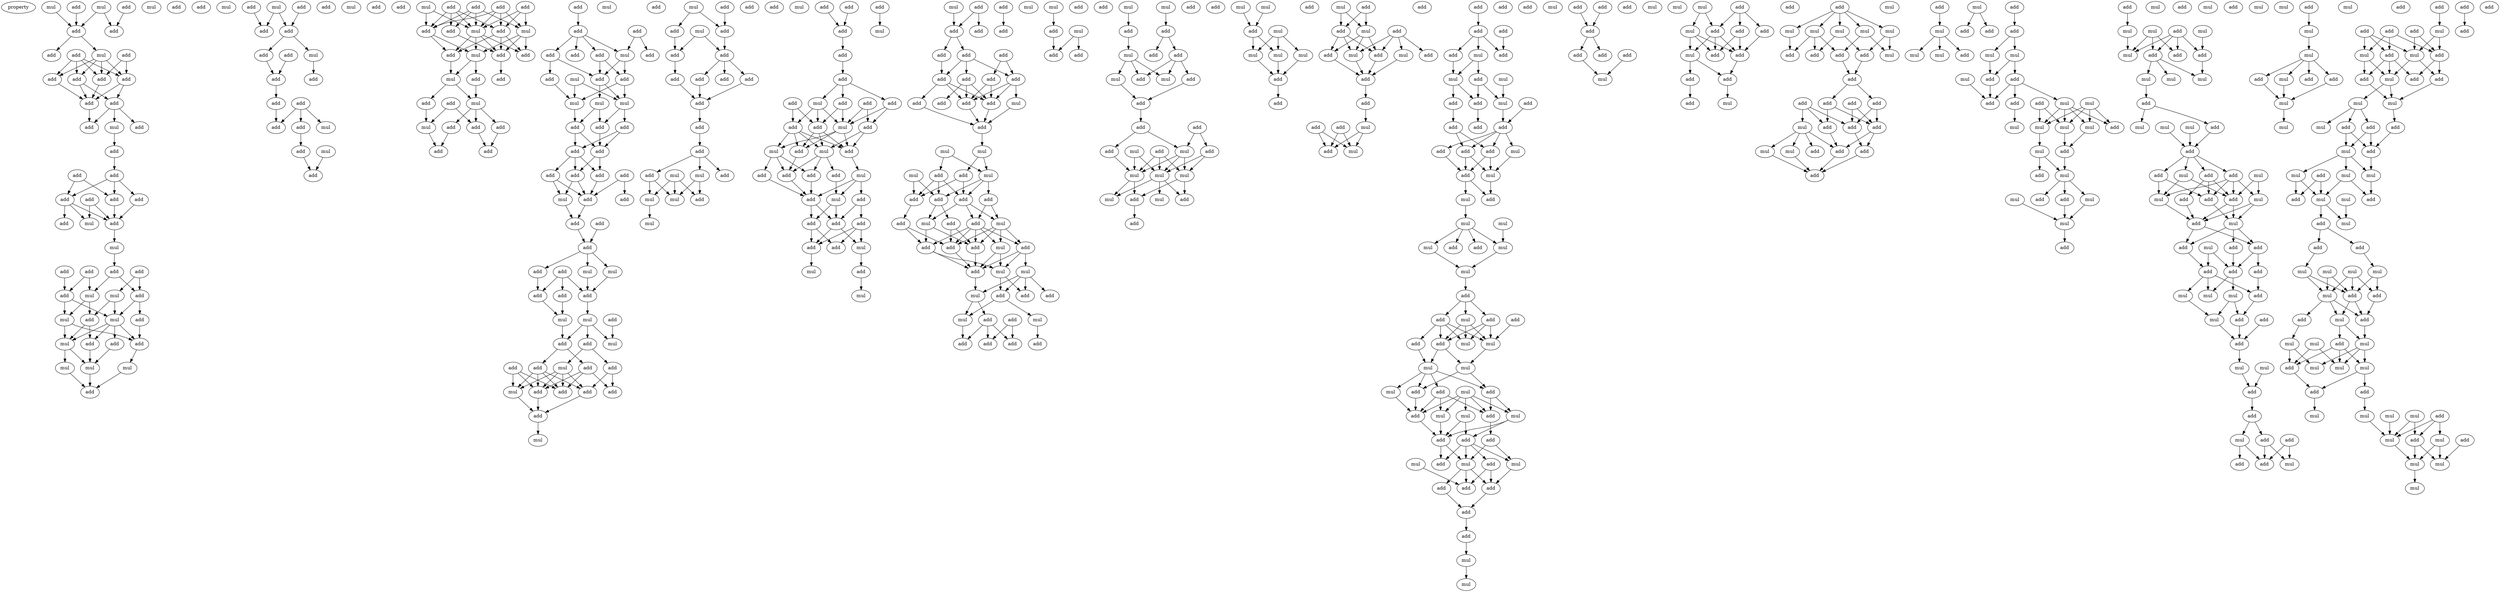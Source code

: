 digraph {
    node [fontcolor=black]
    property [mul=2,lf=1.5]
    0 [ label = mul ];
    1 [ label = mul ];
    2 [ label = mul ];
    3 [ label = add ];
    4 [ label = add ];
    5 [ label = add ];
    6 [ label = add ];
    7 [ label = add ];
    8 [ label = add ];
    9 [ label = add ];
    10 [ label = mul ];
    11 [ label = add ];
    12 [ label = add ];
    13 [ label = add ];
    14 [ label = add ];
    15 [ label = add ];
    16 [ label = add ];
    17 [ label = add ];
    18 [ label = add ];
    19 [ label = add ];
    20 [ label = mul ];
    21 [ label = add ];
    22 [ label = add ];
    23 [ label = add ];
    24 [ label = add ];
    25 [ label = mul ];
    26 [ label = add ];
    27 [ label = add ];
    28 [ label = add ];
    29 [ label = add ];
    30 [ label = add ];
    31 [ label = add ];
    32 [ label = mul ];
    33 [ label = mul ];
    34 [ label = add ];
    35 [ label = add ];
    36 [ label = add ];
    37 [ label = add ];
    38 [ label = mul ];
    39 [ label = mul ];
    40 [ label = add ];
    41 [ label = add ];
    42 [ label = mul ];
    43 [ label = mul ];
    44 [ label = add ];
    45 [ label = add ];
    46 [ label = add ];
    47 [ label = add ];
    48 [ label = add ];
    49 [ label = mul ];
    50 [ label = mul ];
    51 [ label = mul ];
    52 [ label = mul ];
    53 [ label = add ];
    54 [ label = add ];
    55 [ label = add ];
    56 [ label = mul ];
    57 [ label = add ];
    58 [ label = add ];
    59 [ label = add ];
    60 [ label = mul ];
    61 [ label = add ];
    62 [ label = add ];
    63 [ label = mul ];
    64 [ label = add ];
    65 [ label = add ];
    66 [ label = add ];
    67 [ label = add ];
    68 [ label = add ];
    69 [ label = mul ];
    70 [ label = add ];
    71 [ label = add ];
    72 [ label = add ];
    73 [ label = mul ];
    74 [ label = add ];
    75 [ label = add ];
    76 [ label = mul ];
    77 [ label = add ];
    78 [ label = add ];
    79 [ label = add ];
    80 [ label = add ];
    81 [ label = mul ];
    82 [ label = add ];
    83 [ label = add ];
    84 [ label = add ];
    85 [ label = mul ];
    86 [ label = add ];
    87 [ label = add ];
    88 [ label = add ];
    89 [ label = mul ];
    90 [ label = add ];
    91 [ label = add ];
    92 [ label = mul ];
    93 [ label = add ];
    94 [ label = add ];
    95 [ label = mul ];
    96 [ label = mul ];
    97 [ label = add ];
    98 [ label = add ];
    99 [ label = add ];
    100 [ label = add ];
    101 [ label = add ];
    102 [ label = add ];
    103 [ label = add ];
    104 [ label = add ];
    105 [ label = add ];
    106 [ label = add ];
    107 [ label = add ];
    108 [ label = add ];
    109 [ label = mul ];
    110 [ label = add ];
    111 [ label = add ];
    112 [ label = mul ];
    113 [ label = add ];
    114 [ label = mul ];
    115 [ label = mul ];
    116 [ label = mul ];
    117 [ label = add ];
    118 [ label = add ];
    119 [ label = add ];
    120 [ label = add ];
    121 [ label = add ];
    122 [ label = add ];
    123 [ label = add ];
    124 [ label = add ];
    125 [ label = add ];
    126 [ label = add ];
    127 [ label = add ];
    128 [ label = mul ];
    129 [ label = add ];
    130 [ label = add ];
    131 [ label = add ];
    132 [ label = add ];
    133 [ label = add ];
    134 [ label = mul ];
    135 [ label = mul ];
    136 [ label = mul ];
    137 [ label = add ];
    138 [ label = add ];
    139 [ label = add ];
    140 [ label = mul ];
    141 [ label = add ];
    142 [ label = mul ];
    143 [ label = add ];
    144 [ label = add ];
    145 [ label = mul ];
    146 [ label = mul ];
    147 [ label = add ];
    148 [ label = add ];
    149 [ label = add ];
    150 [ label = add ];
    151 [ label = add ];
    152 [ label = mul ];
    153 [ label = add ];
    154 [ label = add ];
    155 [ label = add ];
    156 [ label = add ];
    157 [ label = add ];
    158 [ label = mul ];
    159 [ label = mul ];
    160 [ label = add ];
    161 [ label = add ];
    162 [ label = add ];
    163 [ label = add ];
    164 [ label = mul ];
    165 [ label = add ];
    166 [ label = add ];
    167 [ label = add ];
    168 [ label = add ];
    169 [ label = add ];
    170 [ label = add ];
    171 [ label = add ];
    172 [ label = add ];
    173 [ label = add ];
    174 [ label = add ];
    175 [ label = add ];
    176 [ label = add ];
    177 [ label = mul ];
    178 [ label = mul ];
    179 [ label = mul ];
    180 [ label = mul ];
    181 [ label = add ];
    182 [ label = mul ];
    183 [ label = mul ];
    184 [ label = add ];
    185 [ label = add ];
    186 [ label = add ];
    187 [ label = add ];
    188 [ label = mul ];
    189 [ label = add ];
    190 [ label = add ];
    191 [ label = add ];
    192 [ label = mul ];
    193 [ label = add ];
    194 [ label = add ];
    195 [ label = add ];
    196 [ label = add ];
    197 [ label = add ];
    198 [ label = add ];
    199 [ label = mul ];
    200 [ label = add ];
    201 [ label = mul ];
    202 [ label = mul ];
    203 [ label = add ];
    204 [ label = add ];
    205 [ label = add ];
    206 [ label = add ];
    207 [ label = mul ];
    208 [ label = add ];
    209 [ label = mul ];
    210 [ label = add ];
    211 [ label = add ];
    212 [ label = add ];
    213 [ label = add ];
    214 [ label = add ];
    215 [ label = add ];
    216 [ label = mul ];
    217 [ label = add ];
    218 [ label = add ];
    219 [ label = mul ];
    220 [ label = mul ];
    221 [ label = mul ];
    222 [ label = add ];
    223 [ label = add ];
    224 [ label = add ];
    225 [ label = add ];
    226 [ label = add ];
    227 [ label = add ];
    228 [ label = add ];
    229 [ label = add ];
    230 [ label = add ];
    231 [ label = add ];
    232 [ label = add ];
    233 [ label = add ];
    234 [ label = add ];
    235 [ label = mul ];
    236 [ label = add ];
    237 [ label = add ];
    238 [ label = add ];
    239 [ label = add ];
    240 [ label = mul ];
    241 [ label = mul ];
    242 [ label = add ];
    243 [ label = mul ];
    244 [ label = mul ];
    245 [ label = add ];
    246 [ label = add ];
    247 [ label = add ];
    248 [ label = add ];
    249 [ label = add ];
    250 [ label = add ];
    251 [ label = mul ];
    252 [ label = mul ];
    253 [ label = add ];
    254 [ label = add ];
    255 [ label = add ];
    256 [ label = add ];
    257 [ label = mul ];
    258 [ label = add ];
    259 [ label = add ];
    260 [ label = add ];
    261 [ label = mul ];
    262 [ label = mul ];
    263 [ label = add ];
    264 [ label = add ];
    265 [ label = add ];
    266 [ label = mul ];
    267 [ label = mul ];
    268 [ label = add ];
    269 [ label = mul ];
    270 [ label = add ];
    271 [ label = add ];
    272 [ label = add ];
    273 [ label = add ];
    274 [ label = add ];
    275 [ label = mul ];
    276 [ label = mul ];
    277 [ label = add ];
    278 [ label = add ];
    279 [ label = mul ];
    280 [ label = add ];
    281 [ label = add ];
    282 [ label = add ];
    283 [ label = mul ];
    284 [ label = add ];
    285 [ label = mul ];
    286 [ label = add ];
    287 [ label = add ];
    288 [ label = mul ];
    289 [ label = add ];
    290 [ label = add ];
    291 [ label = add ];
    292 [ label = add ];
    293 [ label = mul ];
    294 [ label = mul ];
    295 [ label = add ];
    296 [ label = add ];
    297 [ label = add ];
    298 [ label = add ];
    299 [ label = add ];
    300 [ label = mul ];
    301 [ label = mul ];
    302 [ label = add ];
    303 [ label = mul ];
    304 [ label = mul ];
    305 [ label = mul ];
    306 [ label = add ];
    307 [ label = mul ];
    308 [ label = add ];
    309 [ label = mul ];
    310 [ label = add ];
    311 [ label = add ];
    312 [ label = mul ];
    313 [ label = mul ];
    314 [ label = add ];
    315 [ label = mul ];
    316 [ label = mul ];
    317 [ label = mul ];
    318 [ label = mul ];
    319 [ label = add ];
    320 [ label = add ];
    321 [ label = mul ];
    322 [ label = add ];
    323 [ label = add ];
    324 [ label = add ];
    325 [ label = mul ];
    326 [ label = add ];
    327 [ label = add ];
    328 [ label = add ];
    329 [ label = add ];
    330 [ label = mul ];
    331 [ label = mul ];
    332 [ label = add ];
    333 [ label = add ];
    334 [ label = add ];
    335 [ label = add ];
    336 [ label = add ];
    337 [ label = mul ];
    338 [ label = add ];
    339 [ label = mul ];
    340 [ label = add ];
    341 [ label = add ];
    342 [ label = add ];
    343 [ label = add ];
    344 [ label = add ];
    345 [ label = mul ];
    346 [ label = mul ];
    347 [ label = add ];
    348 [ label = mul ];
    349 [ label = mul ];
    350 [ label = add ];
    351 [ label = add ];
    352 [ label = add ];
    353 [ label = add ];
    354 [ label = add ];
    355 [ label = add ];
    356 [ label = mul ];
    357 [ label = add ];
    358 [ label = add ];
    359 [ label = add ];
    360 [ label = add ];
    361 [ label = add ];
    362 [ label = mul ];
    363 [ label = add ];
    364 [ label = mul ];
    365 [ label = mul ];
    366 [ label = mul ];
    367 [ label = add ];
    368 [ label = mul ];
    369 [ label = mul ];
    370 [ label = add ];
    371 [ label = mul ];
    372 [ label = add ];
    373 [ label = add ];
    374 [ label = add ];
    375 [ label = add ];
    376 [ label = mul ];
    377 [ label = add ];
    378 [ label = mul ];
    379 [ label = add ];
    380 [ label = add ];
    381 [ label = mul ];
    382 [ label = mul ];
    383 [ label = mul ];
    384 [ label = mul ];
    385 [ label = mul ];
    386 [ label = add ];
    387 [ label = add ];
    388 [ label = add ];
    389 [ label = add ];
    390 [ label = add ];
    391 [ label = mul ];
    392 [ label = mul ];
    393 [ label = mul ];
    394 [ label = add ];
    395 [ label = add ];
    396 [ label = add ];
    397 [ label = mul ];
    398 [ label = mul ];
    399 [ label = mul ];
    400 [ label = add ];
    401 [ label = add ];
    402 [ label = add ];
    403 [ label = add ];
    404 [ label = add ];
    405 [ label = add ];
    406 [ label = mul ];
    407 [ label = add ];
    408 [ label = mul ];
    409 [ label = mul ];
    410 [ label = add ];
    411 [ label = add ];
    412 [ label = add ];
    413 [ label = add ];
    414 [ label = add ];
    415 [ label = add ];
    416 [ label = mul ];
    417 [ label = add ];
    418 [ label = mul ];
    419 [ label = mul ];
    420 [ label = mul ];
    421 [ label = add ];
    422 [ label = add ];
    423 [ label = mul ];
    424 [ label = add ];
    425 [ label = add ];
    426 [ label = add ];
    427 [ label = mul ];
    428 [ label = add ];
    429 [ label = add ];
    430 [ label = add ];
    431 [ label = add ];
    432 [ label = add ];
    433 [ label = mul ];
    434 [ label = add ];
    435 [ label = mul ];
    436 [ label = mul ];
    437 [ label = mul ];
    438 [ label = mul ];
    439 [ label = mul ];
    440 [ label = add ];
    441 [ label = add ];
    442 [ label = mul ];
    443 [ label = add ];
    444 [ label = add ];
    445 [ label = add ];
    446 [ label = add ];
    447 [ label = add ];
    448 [ label = add ];
    449 [ label = add ];
    450 [ label = add ];
    451 [ label = add ];
    452 [ label = mul ];
    453 [ label = add ];
    454 [ label = add ];
    455 [ label = add ];
    456 [ label = add ];
    457 [ label = mul ];
    458 [ label = mul ];
    459 [ label = add ];
    460 [ label = mul ];
    461 [ label = add ];
    462 [ label = mul ];
    463 [ label = mul ];
    464 [ label = mul ];
    465 [ label = add ];
    466 [ label = mul ];
    467 [ label = add ];
    468 [ label = add ];
    469 [ label = add ];
    470 [ label = add ];
    471 [ label = mul ];
    472 [ label = mul ];
    473 [ label = add ];
    474 [ label = add ];
    475 [ label = mul ];
    476 [ label = add ];
    477 [ label = mul ];
    478 [ label = mul ];
    479 [ label = add ];
    480 [ label = add ];
    481 [ label = mul ];
    482 [ label = mul ];
    483 [ label = mul ];
    484 [ label = mul ];
    485 [ label = add ];
    486 [ label = add ];
    487 [ label = mul ];
    488 [ label = add ];
    489 [ label = mul ];
    490 [ label = add ];
    491 [ label = add ];
    492 [ label = mul ];
    493 [ label = mul ];
    494 [ label = mul ];
    495 [ label = add ];
    496 [ label = add ];
    497 [ label = mul ];
    498 [ label = mul ];
    499 [ label = mul ];
    500 [ label = add ];
    501 [ label = add ];
    502 [ label = mul ];
    503 [ label = add ];
    504 [ label = add ];
    505 [ label = mul ];
    506 [ label = mul ];
    507 [ label = mul ];
    508 [ label = mul ];
    509 [ label = add ];
    510 [ label = mul ];
    511 [ label = mul ];
    512 [ label = add ];
    513 [ label = add ];
    514 [ label = mul ];
    515 [ label = add ];
    516 [ label = add ];
    517 [ label = mul ];
    518 [ label = mul ];
    519 [ label = add ];
    520 [ label = add ];
    521 [ label = add ];
    522 [ label = mul ];
    523 [ label = add ];
    524 [ label = mul ];
    525 [ label = add ];
    526 [ label = mul ];
    527 [ label = add ];
    528 [ label = add ];
    529 [ label = add ];
    530 [ label = add ];
    531 [ label = mul ];
    532 [ label = add ];
    533 [ label = add ];
    534 [ label = add ];
    535 [ label = mul ];
    536 [ label = add ];
    537 [ label = mul ];
    538 [ label = mul ];
    539 [ label = mul ];
    540 [ label = mul ];
    541 [ label = add ];
    542 [ label = add ];
    543 [ label = add ];
    544 [ label = add ];
    545 [ label = mul ];
    546 [ label = mul ];
    547 [ label = mul ];
    548 [ label = mul ];
    549 [ label = add ];
    550 [ label = add ];
    551 [ label = add ];
    552 [ label = mul ];
    553 [ label = add ];
    554 [ label = mul ];
    555 [ label = add ];
    556 [ label = add ];
    557 [ label = add ];
    558 [ label = mul ];
    559 [ label = mul ];
    560 [ label = mul ];
    561 [ label = add ];
    562 [ label = add ];
    563 [ label = mul ];
    564 [ label = add ];
    565 [ label = add ];
    566 [ label = mul ];
    567 [ label = mul ];
    568 [ label = add ];
    569 [ label = add ];
    570 [ label = add ];
    571 [ label = add ];
    572 [ label = mul ];
    573 [ label = mul ];
    574 [ label = mul ];
    575 [ label = add ];
    576 [ label = add ];
    577 [ label = add ];
    578 [ label = add ];
    579 [ label = add ];
    580 [ label = mul ];
    581 [ label = mul ];
    582 [ label = mul ];
    583 [ label = add ];
    584 [ label = add ];
    585 [ label = add ];
    586 [ label = add ];
    587 [ label = mul ];
    588 [ label = add ];
    589 [ label = add ];
    590 [ label = mul ];
    591 [ label = mul ];
    592 [ label = add ];
    593 [ label = mul ];
    594 [ label = mul ];
    595 [ label = mul ];
    596 [ label = add ];
    597 [ label = add ];
    598 [ label = mul ];
    599 [ label = add ];
    600 [ label = mul ];
    601 [ label = add ];
    602 [ label = add ];
    603 [ label = mul ];
    604 [ label = mul ];
    605 [ label = mul ];
    606 [ label = mul ];
    607 [ label = mul ];
    608 [ label = add ];
    609 [ label = add ];
    610 [ label = add ];
    611 [ label = mul ];
    612 [ label = add ];
    613 [ label = mul ];
    614 [ label = add ];
    615 [ label = mul ];
    616 [ label = mul ];
    617 [ label = mul ];
    618 [ label = mul ];
    619 [ label = add ];
    620 [ label = mul ];
    621 [ label = add ];
    622 [ label = add ];
    623 [ label = mul ];
    624 [ label = add ];
    625 [ label = mul ];
    626 [ label = mul ];
    627 [ label = mul ];
    628 [ label = add ];
    629 [ label = add ];
    630 [ label = mul ];
    631 [ label = mul ];
    632 [ label = mul ];
    633 [ label = mul ];
    634 [ label = add ];
    635 [ label = mul ];
    0 -> 6 [ name = 0 ];
    1 -> 5 [ name = 1 ];
    1 -> 6 [ name = 2 ];
    3 -> 6 [ name = 3 ];
    4 -> 5 [ name = 4 ];
    6 -> 9 [ name = 5 ];
    6 -> 10 [ name = 6 ];
    7 -> 11 [ name = 7 ];
    7 -> 15 [ name = 8 ];
    8 -> 11 [ name = 9 ];
    8 -> 12 [ name = 10 ];
    8 -> 14 [ name = 11 ];
    8 -> 15 [ name = 12 ];
    10 -> 11 [ name = 13 ];
    10 -> 12 [ name = 14 ];
    10 -> 14 [ name = 15 ];
    10 -> 15 [ name = 16 ];
    11 -> 16 [ name = 17 ];
    11 -> 18 [ name = 18 ];
    12 -> 16 [ name = 19 ];
    14 -> 16 [ name = 20 ];
    14 -> 18 [ name = 21 ];
    15 -> 16 [ name = 22 ];
    16 -> 21 [ name = 23 ];
    18 -> 19 [ name = 24 ];
    18 -> 20 [ name = 25 ];
    18 -> 21 [ name = 26 ];
    20 -> 22 [ name = 27 ];
    22 -> 24 [ name = 28 ];
    23 -> 26 [ name = 29 ];
    23 -> 28 [ name = 30 ];
    24 -> 26 [ name = 31 ];
    24 -> 28 [ name = 32 ];
    24 -> 29 [ name = 33 ];
    26 -> 30 [ name = 34 ];
    26 -> 31 [ name = 35 ];
    26 -> 32 [ name = 36 ];
    27 -> 30 [ name = 37 ];
    27 -> 32 [ name = 38 ];
    28 -> 30 [ name = 39 ];
    29 -> 30 [ name = 40 ];
    30 -> 33 [ name = 41 ];
    33 -> 36 [ name = 42 ];
    34 -> 38 [ name = 43 ];
    34 -> 40 [ name = 44 ];
    35 -> 41 [ name = 45 ];
    36 -> 39 [ name = 46 ];
    36 -> 40 [ name = 47 ];
    37 -> 39 [ name = 48 ];
    37 -> 41 [ name = 49 ];
    38 -> 43 [ name = 50 ];
    38 -> 45 [ name = 51 ];
    39 -> 42 [ name = 52 ];
    39 -> 45 [ name = 53 ];
    40 -> 43 [ name = 54 ];
    40 -> 44 [ name = 55 ];
    41 -> 42 [ name = 56 ];
    41 -> 43 [ name = 57 ];
    42 -> 46 [ name = 58 ];
    42 -> 49 [ name = 59 ];
    43 -> 46 [ name = 60 ];
    43 -> 47 [ name = 61 ];
    43 -> 48 [ name = 62 ];
    43 -> 49 [ name = 63 ];
    44 -> 46 [ name = 64 ];
    45 -> 48 [ name = 65 ];
    45 -> 49 [ name = 66 ];
    46 -> 51 [ name = 67 ];
    47 -> 52 [ name = 68 ];
    48 -> 52 [ name = 69 ];
    49 -> 50 [ name = 70 ];
    49 -> 52 [ name = 71 ];
    50 -> 53 [ name = 72 ];
    51 -> 53 [ name = 73 ];
    52 -> 53 [ name = 74 ];
    54 -> 59 [ name = 75 ];
    56 -> 58 [ name = 76 ];
    56 -> 59 [ name = 77 ];
    57 -> 58 [ name = 78 ];
    58 -> 62 [ name = 79 ];
    58 -> 63 [ name = 80 ];
    61 -> 65 [ name = 81 ];
    62 -> 65 [ name = 82 ];
    63 -> 64 [ name = 83 ];
    65 -> 67 [ name = 84 ];
    66 -> 68 [ name = 85 ];
    66 -> 69 [ name = 86 ];
    66 -> 70 [ name = 87 ];
    67 -> 70 [ name = 88 ];
    68 -> 72 [ name = 89 ];
    72 -> 74 [ name = 90 ];
    73 -> 74 [ name = 91 ];
    76 -> 84 [ name = 92 ];
    76 -> 85 [ name = 93 ];
    77 -> 81 [ name = 94 ];
    77 -> 83 [ name = 95 ];
    77 -> 84 [ name = 96 ];
    77 -> 85 [ name = 97 ];
    78 -> 82 [ name = 98 ];
    78 -> 83 [ name = 99 ];
    78 -> 84 [ name = 100 ];
    78 -> 85 [ name = 101 ];
    79 -> 81 [ name = 102 ];
    79 -> 83 [ name = 103 ];
    79 -> 85 [ name = 104 ];
    80 -> 81 [ name = 105 ];
    80 -> 82 [ name = 106 ];
    80 -> 84 [ name = 107 ];
    80 -> 85 [ name = 108 ];
    81 -> 86 [ name = 109 ];
    81 -> 88 [ name = 110 ];
    81 -> 89 [ name = 111 ];
    82 -> 86 [ name = 112 ];
    83 -> 86 [ name = 113 ];
    83 -> 87 [ name = 114 ];
    83 -> 88 [ name = 115 ];
    84 -> 87 [ name = 116 ];
    84 -> 89 [ name = 117 ];
    85 -> 86 [ name = 118 ];
    85 -> 87 [ name = 119 ];
    85 -> 88 [ name = 120 ];
    85 -> 89 [ name = 121 ];
    86 -> 91 [ name = 122 ];
    87 -> 92 [ name = 123 ];
    89 -> 90 [ name = 124 ];
    89 -> 92 [ name = 125 ];
    90 -> 95 [ name = 126 ];
    92 -> 93 [ name = 127 ];
    92 -> 95 [ name = 128 ];
    93 -> 96 [ name = 129 ];
    94 -> 96 [ name = 130 ];
    94 -> 98 [ name = 131 ];
    95 -> 97 [ name = 132 ];
    95 -> 98 [ name = 133 ];
    95 -> 99 [ name = 134 ];
    96 -> 101 [ name = 135 ];
    97 -> 101 [ name = 136 ];
    98 -> 100 [ name = 137 ];
    99 -> 100 [ name = 138 ];
    102 -> 104 [ name = 139 ];
    103 -> 105 [ name = 140 ];
    103 -> 109 [ name = 141 ];
    104 -> 106 [ name = 142 ];
    104 -> 107 [ name = 143 ];
    104 -> 108 [ name = 144 ];
    104 -> 109 [ name = 145 ];
    106 -> 111 [ name = 146 ];
    106 -> 113 [ name = 147 ];
    107 -> 110 [ name = 148 ];
    107 -> 113 [ name = 149 ];
    109 -> 111 [ name = 150 ];
    109 -> 113 [ name = 151 ];
    110 -> 114 [ name = 152 ];
    111 -> 114 [ name = 153 ];
    111 -> 115 [ name = 154 ];
    112 -> 114 [ name = 155 ];
    112 -> 115 [ name = 156 ];
    113 -> 115 [ name = 157 ];
    113 -> 116 [ name = 158 ];
    114 -> 119 [ name = 159 ];
    115 -> 117 [ name = 160 ];
    115 -> 118 [ name = 161 ];
    116 -> 118 [ name = 162 ];
    116 -> 119 [ name = 163 ];
    117 -> 120 [ name = 164 ];
    117 -> 121 [ name = 165 ];
    118 -> 121 [ name = 166 ];
    119 -> 120 [ name = 167 ];
    119 -> 121 [ name = 168 ];
    120 -> 122 [ name = 169 ];
    120 -> 123 [ name = 170 ];
    120 -> 125 [ name = 171 ];
    121 -> 122 [ name = 172 ];
    121 -> 123 [ name = 173 ];
    122 -> 126 [ name = 174 ];
    123 -> 126 [ name = 175 ];
    123 -> 128 [ name = 176 ];
    124 -> 126 [ name = 177 ];
    124 -> 127 [ name = 178 ];
    125 -> 126 [ name = 179 ];
    125 -> 128 [ name = 180 ];
    126 -> 129 [ name = 181 ];
    128 -> 129 [ name = 182 ];
    129 -> 131 [ name = 183 ];
    130 -> 131 [ name = 184 ];
    131 -> 132 [ name = 185 ];
    131 -> 134 [ name = 186 ];
    131 -> 135 [ name = 187 ];
    132 -> 137 [ name = 188 ];
    133 -> 137 [ name = 189 ];
    133 -> 138 [ name = 190 ];
    133 -> 139 [ name = 191 ];
    134 -> 138 [ name = 192 ];
    135 -> 138 [ name = 193 ];
    137 -> 142 [ name = 194 ];
    138 -> 140 [ name = 195 ];
    139 -> 142 [ name = 196 ];
    140 -> 143 [ name = 197 ];
    140 -> 144 [ name = 198 ];
    140 -> 145 [ name = 199 ];
    141 -> 145 [ name = 200 ];
    142 -> 144 [ name = 201 ];
    143 -> 146 [ name = 202 ];
    143 -> 149 [ name = 203 ];
    144 -> 147 [ name = 204 ];
    144 -> 150 [ name = 205 ];
    146 -> 151 [ name = 206 ];
    146 -> 152 [ name = 207 ];
    146 -> 153 [ name = 208 ];
    146 -> 154 [ name = 209 ];
    147 -> 153 [ name = 210 ];
    147 -> 154 [ name = 211 ];
    147 -> 155 [ name = 212 ];
    148 -> 152 [ name = 213 ];
    148 -> 153 [ name = 214 ];
    148 -> 154 [ name = 215 ];
    149 -> 151 [ name = 216 ];
    149 -> 155 [ name = 217 ];
    150 -> 151 [ name = 218 ];
    150 -> 152 [ name = 219 ];
    150 -> 153 [ name = 220 ];
    150 -> 154 [ name = 221 ];
    151 -> 156 [ name = 222 ];
    152 -> 156 [ name = 223 ];
    154 -> 156 [ name = 224 ];
    156 -> 158 [ name = 225 ];
    159 -> 162 [ name = 226 ];
    159 -> 163 [ name = 227 ];
    160 -> 163 [ name = 228 ];
    162 -> 166 [ name = 229 ];
    163 -> 165 [ name = 230 ];
    164 -> 165 [ name = 231 ];
    164 -> 166 [ name = 232 ];
    165 -> 167 [ name = 233 ];
    165 -> 169 [ name = 234 ];
    165 -> 170 [ name = 235 ];
    166 -> 168 [ name = 236 ];
    167 -> 171 [ name = 237 ];
    168 -> 171 [ name = 238 ];
    169 -> 171 [ name = 239 ];
    171 -> 173 [ name = 240 ];
    173 -> 174 [ name = 241 ];
    174 -> 175 [ name = 242 ];
    174 -> 176 [ name = 243 ];
    174 -> 179 [ name = 244 ];
    175 -> 180 [ name = 245 ];
    175 -> 182 [ name = 246 ];
    177 -> 180 [ name = 247 ];
    177 -> 181 [ name = 248 ];
    177 -> 182 [ name = 249 ];
    179 -> 181 [ name = 250 ];
    179 -> 182 [ name = 251 ];
    180 -> 183 [ name = 252 ];
    184 -> 187 [ name = 253 ];
    185 -> 188 [ name = 254 ];
    186 -> 187 [ name = 255 ];
    187 -> 189 [ name = 256 ];
    189 -> 190 [ name = 257 ];
    190 -> 192 [ name = 258 ];
    190 -> 194 [ name = 259 ];
    190 -> 195 [ name = 260 ];
    191 -> 196 [ name = 261 ];
    191 -> 197 [ name = 262 ];
    192 -> 196 [ name = 263 ];
    192 -> 197 [ name = 264 ];
    192 -> 199 [ name = 265 ];
    193 -> 198 [ name = 266 ];
    193 -> 199 [ name = 267 ];
    194 -> 198 [ name = 268 ];
    194 -> 199 [ name = 269 ];
    195 -> 196 [ name = 270 ];
    195 -> 199 [ name = 271 ];
    196 -> 200 [ name = 272 ];
    196 -> 202 [ name = 273 ];
    196 -> 203 [ name = 274 ];
    197 -> 200 [ name = 275 ];
    197 -> 201 [ name = 276 ];
    197 -> 202 [ name = 277 ];
    197 -> 203 [ name = 278 ];
    198 -> 202 [ name = 279 ];
    198 -> 203 [ name = 280 ];
    199 -> 200 [ name = 281 ];
    199 -> 201 [ name = 282 ];
    199 -> 203 [ name = 283 ];
    200 -> 205 [ name = 284 ];
    201 -> 204 [ name = 285 ];
    201 -> 205 [ name = 286 ];
    201 -> 206 [ name = 287 ];
    202 -> 204 [ name = 288 ];
    202 -> 205 [ name = 289 ];
    202 -> 208 [ name = 290 ];
    203 -> 207 [ name = 291 ];
    204 -> 211 [ name = 292 ];
    205 -> 211 [ name = 293 ];
    206 -> 211 [ name = 294 ];
    207 -> 209 [ name = 295 ];
    207 -> 210 [ name = 296 ];
    207 -> 211 [ name = 297 ];
    208 -> 209 [ name = 298 ];
    209 -> 212 [ name = 299 ];
    209 -> 213 [ name = 300 ];
    210 -> 212 [ name = 301 ];
    210 -> 214 [ name = 302 ];
    211 -> 212 [ name = 303 ];
    211 -> 213 [ name = 304 ];
    212 -> 216 [ name = 305 ];
    212 -> 217 [ name = 306 ];
    213 -> 215 [ name = 307 ];
    213 -> 217 [ name = 308 ];
    214 -> 215 [ name = 309 ];
    214 -> 216 [ name = 310 ];
    214 -> 217 [ name = 311 ];
    216 -> 218 [ name = 312 ];
    217 -> 219 [ name = 313 ];
    218 -> 220 [ name = 314 ];
    221 -> 226 [ name = 315 ];
    222 -> 224 [ name = 316 ];
    222 -> 226 [ name = 317 ];
    223 -> 225 [ name = 318 ];
    226 -> 227 [ name = 319 ];
    226 -> 228 [ name = 320 ];
    227 -> 231 [ name = 321 ];
    227 -> 232 [ name = 322 ];
    227 -> 233 [ name = 323 ];
    228 -> 231 [ name = 324 ];
    229 -> 230 [ name = 325 ];
    229 -> 233 [ name = 326 ];
    230 -> 234 [ name = 327 ];
    230 -> 238 [ name = 328 ];
    231 -> 234 [ name = 329 ];
    231 -> 237 [ name = 330 ];
    231 -> 238 [ name = 331 ];
    232 -> 234 [ name = 332 ];
    232 -> 236 [ name = 333 ];
    232 -> 238 [ name = 334 ];
    233 -> 234 [ name = 335 ];
    233 -> 235 [ name = 336 ];
    233 -> 238 [ name = 337 ];
    234 -> 239 [ name = 338 ];
    235 -> 239 [ name = 339 ];
    237 -> 239 [ name = 340 ];
    238 -> 239 [ name = 341 ];
    239 -> 240 [ name = 342 ];
    240 -> 243 [ name = 343 ];
    240 -> 245 [ name = 344 ];
    241 -> 242 [ name = 345 ];
    241 -> 243 [ name = 346 ];
    242 -> 246 [ name = 347 ];
    242 -> 247 [ name = 348 ];
    242 -> 249 [ name = 349 ];
    243 -> 247 [ name = 350 ];
    243 -> 248 [ name = 351 ];
    243 -> 249 [ name = 352 ];
    244 -> 246 [ name = 353 ];
    244 -> 247 [ name = 354 ];
    245 -> 246 [ name = 355 ];
    245 -> 249 [ name = 356 ];
    246 -> 250 [ name = 357 ];
    247 -> 252 [ name = 358 ];
    247 -> 253 [ name = 359 ];
    248 -> 251 [ name = 360 ];
    248 -> 254 [ name = 361 ];
    249 -> 251 [ name = 362 ];
    249 -> 252 [ name = 363 ];
    249 -> 254 [ name = 364 ];
    250 -> 255 [ name = 365 ];
    250 -> 258 [ name = 366 ];
    251 -> 255 [ name = 367 ];
    251 -> 256 [ name = 368 ];
    251 -> 257 [ name = 369 ];
    251 -> 259 [ name = 370 ];
    252 -> 256 [ name = 371 ];
    252 -> 258 [ name = 372 ];
    253 -> 255 [ name = 373 ];
    253 -> 256 [ name = 374 ];
    254 -> 255 [ name = 375 ];
    254 -> 256 [ name = 376 ];
    254 -> 257 [ name = 377 ];
    254 -> 258 [ name = 378 ];
    254 -> 259 [ name = 379 ];
    255 -> 260 [ name = 380 ];
    256 -> 260 [ name = 381 ];
    257 -> 260 [ name = 382 ];
    257 -> 261 [ name = 383 ];
    258 -> 260 [ name = 384 ];
    258 -> 261 [ name = 385 ];
    259 -> 260 [ name = 386 ];
    259 -> 261 [ name = 387 ];
    259 -> 262 [ name = 388 ];
    260 -> 266 [ name = 389 ];
    261 -> 263 [ name = 390 ];
    261 -> 264 [ name = 391 ];
    262 -> 263 [ name = 392 ];
    262 -> 264 [ name = 393 ];
    262 -> 265 [ name = 394 ];
    262 -> 266 [ name = 395 ];
    264 -> 267 [ name = 396 ];
    264 -> 269 [ name = 397 ];
    266 -> 268 [ name = 398 ];
    266 -> 269 [ name = 399 ];
    267 -> 271 [ name = 400 ];
    268 -> 272 [ name = 401 ];
    268 -> 273 [ name = 402 ];
    268 -> 274 [ name = 403 ];
    269 -> 273 [ name = 404 ];
    270 -> 272 [ name = 405 ];
    270 -> 274 [ name = 406 ];
    276 -> 278 [ name = 407 ];
    278 -> 281 [ name = 408 ];
    279 -> 280 [ name = 409 ];
    279 -> 281 [ name = 410 ];
    283 -> 286 [ name = 411 ];
    285 -> 287 [ name = 412 ];
    286 -> 288 [ name = 413 ];
    287 -> 289 [ name = 414 ];
    287 -> 290 [ name = 415 ];
    288 -> 292 [ name = 416 ];
    288 -> 293 [ name = 417 ];
    288 -> 294 [ name = 418 ];
    290 -> 291 [ name = 419 ];
    290 -> 292 [ name = 420 ];
    290 -> 294 [ name = 421 ];
    291 -> 295 [ name = 422 ];
    293 -> 295 [ name = 423 ];
    295 -> 296 [ name = 424 ];
    296 -> 298 [ name = 425 ];
    296 -> 301 [ name = 426 ];
    297 -> 299 [ name = 427 ];
    297 -> 301 [ name = 428 ];
    298 -> 303 [ name = 429 ];
    299 -> 304 [ name = 430 ];
    299 -> 305 [ name = 431 ];
    300 -> 303 [ name = 432 ];
    300 -> 304 [ name = 433 ];
    301 -> 303 [ name = 434 ];
    301 -> 304 [ name = 435 ];
    301 -> 305 [ name = 436 ];
    302 -> 303 [ name = 437 ];
    302 -> 304 [ name = 438 ];
    302 -> 305 [ name = 439 ];
    303 -> 307 [ name = 440 ];
    303 -> 310 [ name = 441 ];
    304 -> 307 [ name = 442 ];
    304 -> 308 [ name = 443 ];
    304 -> 309 [ name = 444 ];
    305 -> 308 [ name = 445 ];
    305 -> 310 [ name = 446 ];
    310 -> 311 [ name = 447 ];
    312 -> 314 [ name = 448 ];
    313 -> 314 [ name = 449 ];
    314 -> 316 [ name = 450 ];
    314 -> 317 [ name = 451 ];
    315 -> 316 [ name = 452 ];
    315 -> 317 [ name = 453 ];
    315 -> 318 [ name = 454 ];
    316 -> 320 [ name = 455 ];
    317 -> 320 [ name = 456 ];
    318 -> 320 [ name = 457 ];
    320 -> 322 [ name = 458 ];
    321 -> 324 [ name = 459 ];
    321 -> 325 [ name = 460 ];
    323 -> 324 [ name = 461 ];
    323 -> 325 [ name = 462 ];
    324 -> 327 [ name = 463 ];
    324 -> 328 [ name = 464 ];
    324 -> 330 [ name = 465 ];
    325 -> 327 [ name = 466 ];
    325 -> 328 [ name = 467 ];
    325 -> 330 [ name = 468 ];
    326 -> 328 [ name = 469 ];
    326 -> 329 [ name = 470 ];
    326 -> 330 [ name = 471 ];
    326 -> 331 [ name = 472 ];
    327 -> 332 [ name = 473 ];
    328 -> 332 [ name = 474 ];
    330 -> 332 [ name = 475 ];
    331 -> 332 [ name = 476 ];
    332 -> 333 [ name = 477 ];
    333 -> 337 [ name = 478 ];
    334 -> 338 [ name = 479 ];
    334 -> 339 [ name = 480 ];
    335 -> 338 [ name = 481 ];
    335 -> 339 [ name = 482 ];
    337 -> 338 [ name = 483 ];
    337 -> 339 [ name = 484 ];
    340 -> 341 [ name = 485 ];
    341 -> 343 [ name = 486 ];
    341 -> 344 [ name = 487 ];
    341 -> 345 [ name = 488 ];
    342 -> 344 [ name = 489 ];
    343 -> 348 [ name = 490 ];
    345 -> 347 [ name = 491 ];
    345 -> 348 [ name = 492 ];
    346 -> 349 [ name = 493 ];
    347 -> 349 [ name = 494 ];
    347 -> 352 [ name = 495 ];
    348 -> 350 [ name = 496 ];
    348 -> 352 [ name = 497 ];
    349 -> 355 [ name = 498 ];
    350 -> 354 [ name = 499 ];
    351 -> 355 [ name = 500 ];
    352 -> 353 [ name = 501 ];
    354 -> 357 [ name = 502 ];
    354 -> 359 [ name = 503 ];
    355 -> 356 [ name = 504 ];
    355 -> 357 [ name = 505 ];
    355 -> 359 [ name = 506 ];
    355 -> 360 [ name = 507 ];
    356 -> 362 [ name = 508 ];
    357 -> 361 [ name = 509 ];
    357 -> 362 [ name = 510 ];
    359 -> 361 [ name = 511 ];
    359 -> 362 [ name = 512 ];
    360 -> 361 [ name = 513 ];
    361 -> 363 [ name = 514 ];
    361 -> 364 [ name = 515 ];
    362 -> 363 [ name = 516 ];
    364 -> 365 [ name = 517 ];
    365 -> 367 [ name = 518 ];
    365 -> 368 [ name = 519 ];
    365 -> 369 [ name = 520 ];
    365 -> 370 [ name = 521 ];
    366 -> 369 [ name = 522 ];
    368 -> 371 [ name = 523 ];
    369 -> 371 [ name = 524 ];
    371 -> 373 [ name = 525 ];
    373 -> 374 [ name = 526 ];
    373 -> 375 [ name = 527 ];
    373 -> 376 [ name = 528 ];
    374 -> 378 [ name = 529 ];
    374 -> 379 [ name = 530 ];
    374 -> 380 [ name = 531 ];
    374 -> 381 [ name = 532 ];
    375 -> 378 [ name = 533 ];
    375 -> 380 [ name = 534 ];
    375 -> 381 [ name = 535 ];
    376 -> 378 [ name = 536 ];
    376 -> 380 [ name = 537 ];
    376 -> 381 [ name = 538 ];
    377 -> 378 [ name = 539 ];
    378 -> 383 [ name = 540 ];
    379 -> 382 [ name = 541 ];
    380 -> 382 [ name = 542 ];
    380 -> 383 [ name = 543 ];
    382 -> 384 [ name = 544 ];
    382 -> 386 [ name = 545 ];
    382 -> 387 [ name = 546 ];
    382 -> 388 [ name = 547 ];
    383 -> 387 [ name = 548 ];
    383 -> 388 [ name = 549 ];
    384 -> 389 [ name = 550 ];
    385 -> 389 [ name = 551 ];
    385 -> 390 [ name = 552 ];
    385 -> 391 [ name = 553 ];
    385 -> 392 [ name = 554 ];
    385 -> 393 [ name = 555 ];
    386 -> 389 [ name = 556 ];
    386 -> 390 [ name = 557 ];
    386 -> 392 [ name = 558 ];
    387 -> 390 [ name = 559 ];
    387 -> 391 [ name = 560 ];
    388 -> 389 [ name = 561 ];
    389 -> 394 [ name = 562 ];
    390 -> 395 [ name = 563 ];
    391 -> 394 [ name = 564 ];
    391 -> 396 [ name = 565 ];
    392 -> 394 [ name = 566 ];
    393 -> 394 [ name = 567 ];
    393 -> 396 [ name = 568 ];
    394 -> 399 [ name = 569 ];
    394 -> 401 [ name = 570 ];
    395 -> 397 [ name = 571 ];
    395 -> 399 [ name = 572 ];
    396 -> 397 [ name = 573 ];
    396 -> 399 [ name = 574 ];
    396 -> 400 [ name = 575 ];
    396 -> 401 [ name = 576 ];
    397 -> 403 [ name = 577 ];
    398 -> 404 [ name = 578 ];
    399 -> 402 [ name = 579 ];
    399 -> 403 [ name = 580 ];
    399 -> 404 [ name = 581 ];
    400 -> 403 [ name = 582 ];
    400 -> 404 [ name = 583 ];
    402 -> 405 [ name = 584 ];
    403 -> 405 [ name = 585 ];
    405 -> 407 [ name = 586 ];
    407 -> 408 [ name = 587 ];
    408 -> 409 [ name = 588 ];
    410 -> 413 [ name = 589 ];
    411 -> 413 [ name = 590 ];
    413 -> 414 [ name = 591 ];
    413 -> 415 [ name = 592 ];
    414 -> 418 [ name = 593 ];
    417 -> 418 [ name = 594 ];
    420 -> 423 [ name = 595 ];
    420 -> 424 [ name = 596 ];
    421 -> 422 [ name = 597 ];
    421 -> 424 [ name = 598 ];
    421 -> 425 [ name = 599 ];
    422 -> 428 [ name = 600 ];
    423 -> 426 [ name = 601 ];
    423 -> 427 [ name = 602 ];
    423 -> 428 [ name = 603 ];
    424 -> 426 [ name = 604 ];
    424 -> 427 [ name = 605 ];
    424 -> 428 [ name = 606 ];
    425 -> 426 [ name = 607 ];
    425 -> 428 [ name = 608 ];
    427 -> 429 [ name = 609 ];
    427 -> 430 [ name = 610 ];
    428 -> 429 [ name = 611 ];
    429 -> 433 [ name = 612 ];
    430 -> 432 [ name = 613 ];
    434 -> 435 [ name = 614 ];
    434 -> 436 [ name = 615 ];
    434 -> 437 [ name = 616 ];
    434 -> 438 [ name = 617 ];
    434 -> 439 [ name = 618 ];
    435 -> 440 [ name = 619 ];
    435 -> 441 [ name = 620 ];
    435 -> 444 [ name = 621 ];
    436 -> 440 [ name = 622 ];
    436 -> 443 [ name = 623 ];
    437 -> 444 [ name = 624 ];
    438 -> 442 [ name = 625 ];
    438 -> 443 [ name = 626 ];
    439 -> 441 [ name = 627 ];
    439 -> 442 [ name = 628 ];
    441 -> 445 [ name = 629 ];
    443 -> 445 [ name = 630 ];
    445 -> 446 [ name = 631 ];
    445 -> 449 [ name = 632 ];
    446 -> 450 [ name = 633 ];
    446 -> 451 [ name = 634 ];
    447 -> 450 [ name = 635 ];
    447 -> 451 [ name = 636 ];
    448 -> 450 [ name = 637 ];
    448 -> 452 [ name = 638 ];
    448 -> 453 [ name = 639 ];
    449 -> 451 [ name = 640 ];
    449 -> 453 [ name = 641 ];
    450 -> 456 [ name = 642 ];
    451 -> 454 [ name = 643 ];
    451 -> 456 [ name = 644 ];
    452 -> 454 [ name = 645 ];
    452 -> 455 [ name = 646 ];
    452 -> 457 [ name = 647 ];
    452 -> 458 [ name = 648 ];
    453 -> 454 [ name = 649 ];
    454 -> 459 [ name = 650 ];
    456 -> 459 [ name = 651 ];
    457 -> 459 [ name = 652 ];
    458 -> 459 [ name = 653 ];
    461 -> 462 [ name = 654 ];
    462 -> 463 [ name = 655 ];
    462 -> 464 [ name = 656 ];
    462 -> 465 [ name = 657 ];
    466 -> 467 [ name = 658 ];
    466 -> 469 [ name = 659 ];
    468 -> 470 [ name = 660 ];
    470 -> 471 [ name = 661 ];
    470 -> 472 [ name = 662 ];
    471 -> 474 [ name = 663 ];
    472 -> 473 [ name = 664 ];
    472 -> 474 [ name = 665 ];
    473 -> 476 [ name = 666 ];
    473 -> 477 [ name = 667 ];
    473 -> 480 [ name = 668 ];
    474 -> 480 [ name = 669 ];
    475 -> 480 [ name = 670 ];
    476 -> 484 [ name = 671 ];
    477 -> 481 [ name = 672 ];
    477 -> 482 [ name = 673 ];
    477 -> 483 [ name = 674 ];
    477 -> 485 [ name = 675 ];
    478 -> 481 [ name = 676 ];
    478 -> 482 [ name = 677 ];
    478 -> 483 [ name = 678 ];
    478 -> 485 [ name = 679 ];
    479 -> 481 [ name = 680 ];
    479 -> 482 [ name = 681 ];
    481 -> 487 [ name = 682 ];
    482 -> 486 [ name = 683 ];
    483 -> 486 [ name = 684 ];
    486 -> 489 [ name = 685 ];
    487 -> 488 [ name = 686 ];
    487 -> 489 [ name = 687 ];
    489 -> 490 [ name = 688 ];
    489 -> 491 [ name = 689 ];
    489 -> 492 [ name = 690 ];
    490 -> 494 [ name = 691 ];
    492 -> 494 [ name = 692 ];
    493 -> 494 [ name = 693 ];
    494 -> 496 [ name = 694 ];
    495 -> 497 [ name = 695 ];
    497 -> 502 [ name = 696 ];
    498 -> 501 [ name = 697 ];
    498 -> 502 [ name = 698 ];
    498 -> 503 [ name = 699 ];
    499 -> 504 [ name = 700 ];
    500 -> 501 [ name = 701 ];
    500 -> 502 [ name = 702 ];
    500 -> 503 [ name = 703 ];
    500 -> 504 [ name = 704 ];
    503 -> 505 [ name = 705 ];
    503 -> 506 [ name = 706 ];
    503 -> 508 [ name = 707 ];
    504 -> 506 [ name = 708 ];
    505 -> 509 [ name = 709 ];
    509 -> 511 [ name = 710 ];
    509 -> 512 [ name = 711 ];
    510 -> 515 [ name = 712 ];
    512 -> 515 [ name = 713 ];
    514 -> 515 [ name = 714 ];
    515 -> 516 [ name = 715 ];
    515 -> 517 [ name = 716 ];
    515 -> 519 [ name = 717 ];
    515 -> 520 [ name = 718 ];
    516 -> 521 [ name = 719 ];
    516 -> 522 [ name = 720 ];
    516 -> 523 [ name = 721 ];
    516 -> 524 [ name = 722 ];
    517 -> 523 [ name = 723 ];
    517 -> 524 [ name = 724 ];
    518 -> 522 [ name = 725 ];
    518 -> 523 [ name = 726 ];
    519 -> 521 [ name = 727 ];
    519 -> 523 [ name = 728 ];
    519 -> 525 [ name = 729 ];
    520 -> 521 [ name = 730 ];
    520 -> 524 [ name = 731 ];
    521 -> 526 [ name = 732 ];
    522 -> 526 [ name = 733 ];
    522 -> 527 [ name = 734 ];
    523 -> 526 [ name = 735 ];
    523 -> 527 [ name = 736 ];
    524 -> 527 [ name = 737 ];
    525 -> 527 [ name = 738 ];
    526 -> 528 [ name = 739 ];
    526 -> 529 [ name = 740 ];
    526 -> 530 [ name = 741 ];
    527 -> 529 [ name = 742 ];
    527 -> 530 [ name = 743 ];
    528 -> 534 [ name = 744 ];
    529 -> 533 [ name = 745 ];
    530 -> 532 [ name = 746 ];
    530 -> 534 [ name = 747 ];
    531 -> 533 [ name = 748 ];
    531 -> 534 [ name = 749 ];
    532 -> 536 [ name = 750 ];
    533 -> 536 [ name = 751 ];
    533 -> 538 [ name = 752 ];
    533 -> 539 [ name = 753 ];
    534 -> 535 [ name = 754 ];
    534 -> 538 [ name = 755 ];
    535 -> 540 [ name = 756 ];
    535 -> 542 [ name = 757 ];
    536 -> 542 [ name = 758 ];
    539 -> 540 [ name = 759 ];
    540 -> 543 [ name = 760 ];
    541 -> 543 [ name = 761 ];
    542 -> 543 [ name = 762 ];
    543 -> 545 [ name = 763 ];
    545 -> 549 [ name = 764 ];
    547 -> 549 [ name = 765 ];
    549 -> 550 [ name = 766 ];
    550 -> 552 [ name = 767 ];
    550 -> 555 [ name = 768 ];
    551 -> 558 [ name = 769 ];
    552 -> 556 [ name = 770 ];
    552 -> 557 [ name = 771 ];
    553 -> 556 [ name = 772 ];
    553 -> 559 [ name = 773 ];
    555 -> 556 [ name = 774 ];
    555 -> 559 [ name = 775 ];
    558 -> 560 [ name = 776 ];
    560 -> 561 [ name = 777 ];
    560 -> 563 [ name = 778 ];
    560 -> 564 [ name = 779 ];
    560 -> 565 [ name = 780 ];
    561 -> 566 [ name = 781 ];
    563 -> 566 [ name = 782 ];
    565 -> 566 [ name = 783 ];
    566 -> 567 [ name = 784 ];
    568 -> 572 [ name = 785 ];
    569 -> 573 [ name = 786 ];
    569 -> 574 [ name = 787 ];
    569 -> 575 [ name = 788 ];
    570 -> 573 [ name = 789 ];
    570 -> 576 [ name = 790 ];
    571 -> 574 [ name = 791 ];
    571 -> 575 [ name = 792 ];
    571 -> 576 [ name = 793 ];
    572 -> 573 [ name = 794 ];
    572 -> 576 [ name = 795 ];
    573 -> 577 [ name = 796 ];
    573 -> 580 [ name = 797 ];
    574 -> 579 [ name = 798 ];
    574 -> 580 [ name = 799 ];
    575 -> 578 [ name = 800 ];
    575 -> 579 [ name = 801 ];
    575 -> 580 [ name = 802 ];
    576 -> 577 [ name = 803 ];
    576 -> 578 [ name = 804 ];
    577 -> 582 [ name = 805 ];
    579 -> 582 [ name = 806 ];
    580 -> 581 [ name = 807 ];
    580 -> 582 [ name = 808 ];
    581 -> 584 [ name = 809 ];
    581 -> 586 [ name = 810 ];
    581 -> 587 [ name = 811 ];
    582 -> 585 [ name = 812 ];
    583 -> 588 [ name = 813 ];
    584 -> 589 [ name = 814 ];
    584 -> 590 [ name = 815 ];
    585 -> 589 [ name = 816 ];
    586 -> 589 [ name = 817 ];
    586 -> 590 [ name = 818 ];
    589 -> 591 [ name = 819 ];
    590 -> 591 [ name = 820 ];
    590 -> 593 [ name = 821 ];
    590 -> 594 [ name = 822 ];
    591 -> 597 [ name = 823 ];
    592 -> 596 [ name = 824 ];
    592 -> 598 [ name = 825 ];
    593 -> 597 [ name = 826 ];
    593 -> 598 [ name = 827 ];
    594 -> 596 [ name = 828 ];
    594 -> 598 [ name = 829 ];
    595 -> 600 [ name = 830 ];
    598 -> 599 [ name = 831 ];
    598 -> 600 [ name = 832 ];
    599 -> 601 [ name = 833 ];
    599 -> 602 [ name = 834 ];
    601 -> 606 [ name = 835 ];
    602 -> 603 [ name = 836 ];
    603 -> 607 [ name = 837 ];
    603 -> 609 [ name = 838 ];
    604 -> 607 [ name = 839 ];
    604 -> 608 [ name = 840 ];
    604 -> 609 [ name = 841 ];
    605 -> 607 [ name = 842 ];
    605 -> 609 [ name = 843 ];
    606 -> 608 [ name = 844 ];
    606 -> 609 [ name = 845 ];
    607 -> 610 [ name = 846 ];
    607 -> 611 [ name = 847 ];
    607 -> 612 [ name = 848 ];
    608 -> 610 [ name = 849 ];
    609 -> 610 [ name = 850 ];
    609 -> 611 [ name = 851 ];
    610 -> 615 [ name = 852 ];
    611 -> 614 [ name = 853 ];
    611 -> 615 [ name = 854 ];
    612 -> 613 [ name = 855 ];
    613 -> 618 [ name = 856 ];
    613 -> 619 [ name = 857 ];
    614 -> 617 [ name = 858 ];
    614 -> 619 [ name = 859 ];
    614 -> 620 [ name = 860 ];
    615 -> 617 [ name = 861 ];
    615 -> 618 [ name = 862 ];
    615 -> 620 [ name = 863 ];
    616 -> 617 [ name = 864 ];
    616 -> 619 [ name = 865 ];
    619 -> 622 [ name = 866 ];
    620 -> 621 [ name = 867 ];
    620 -> 622 [ name = 868 ];
    621 -> 626 [ name = 869 ];
    622 -> 627 [ name = 870 ];
    623 -> 628 [ name = 871 ];
    623 -> 630 [ name = 872 ];
    624 -> 628 [ name = 873 ];
    624 -> 630 [ name = 874 ];
    624 -> 631 [ name = 875 ];
    625 -> 630 [ name = 876 ];
    626 -> 630 [ name = 877 ];
    628 -> 632 [ name = 878 ];
    628 -> 633 [ name = 879 ];
    629 -> 632 [ name = 880 ];
    630 -> 633 [ name = 881 ];
    631 -> 632 [ name = 882 ];
    631 -> 633 [ name = 883 ];
    633 -> 635 [ name = 884 ];
}
